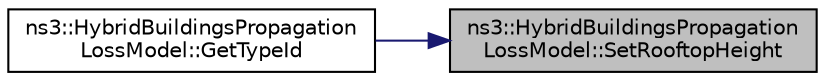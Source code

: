 digraph "ns3::HybridBuildingsPropagationLossModel::SetRooftopHeight"
{
 // LATEX_PDF_SIZE
  edge [fontname="Helvetica",fontsize="10",labelfontname="Helvetica",labelfontsize="10"];
  node [fontname="Helvetica",fontsize="10",shape=record];
  rankdir="RL";
  Node1 [label="ns3::HybridBuildingsPropagation\lLossModel::SetRooftopHeight",height=0.2,width=0.4,color="black", fillcolor="grey75", style="filled", fontcolor="black",tooltip="set the rooftop height"];
  Node1 -> Node2 [dir="back",color="midnightblue",fontsize="10",style="solid",fontname="Helvetica"];
  Node2 [label="ns3::HybridBuildingsPropagation\lLossModel::GetTypeId",height=0.2,width=0.4,color="black", fillcolor="white", style="filled",URL="$classns3_1_1_hybrid_buildings_propagation_loss_model.html#a3e26c59932db0dd4d979fc57dd1721f1",tooltip=" "];
}
